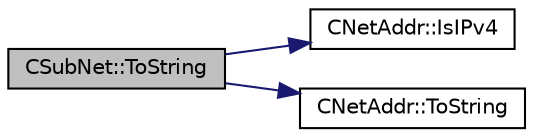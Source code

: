 digraph "CSubNet::ToString"
{
  edge [fontname="Helvetica",fontsize="10",labelfontname="Helvetica",labelfontsize="10"];
  node [fontname="Helvetica",fontsize="10",shape=record];
  rankdir="LR";
  Node13 [label="CSubNet::ToString",height=0.2,width=0.4,color="black", fillcolor="grey75", style="filled", fontcolor="black"];
  Node13 -> Node14 [color="midnightblue",fontsize="10",style="solid",fontname="Helvetica"];
  Node14 [label="CNetAddr::IsIPv4",height=0.2,width=0.4,color="black", fillcolor="white", style="filled",URL="$class_c_net_addr.html#a7021b79e9a33c342b68db09dbb6c2293"];
  Node13 -> Node15 [color="midnightblue",fontsize="10",style="solid",fontname="Helvetica"];
  Node15 [label="CNetAddr::ToString",height=0.2,width=0.4,color="black", fillcolor="white", style="filled",URL="$class_c_net_addr.html#a474ea3874554fe3b79f607fdef97c243"];
}
